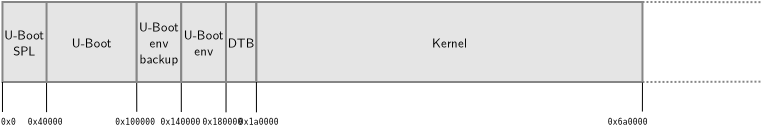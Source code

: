 <?xml version="1.0" encoding="UTF-8"?>
<dia:diagram xmlns:dia="http://www.lysator.liu.se/~alla/dia/">
  <dia:layer name="Arrière-plan" visible="true" connectable="true" active="true">
    <dia:object type="Standard - Box" version="0" id="O0">
      <dia:attribute name="obj_pos">
        <dia:point val="16.5,2.5"/>
      </dia:attribute>
      <dia:attribute name="obj_bb">
        <dia:rectangle val="16.45,2.45;19.354,6.55"/>
      </dia:attribute>
      <dia:attribute name="elem_corner">
        <dia:point val="16.5,2.5"/>
      </dia:attribute>
      <dia:attribute name="elem_width">
        <dia:real val="2.804"/>
      </dia:attribute>
      <dia:attribute name="elem_height">
        <dia:real val="4"/>
      </dia:attribute>
      <dia:attribute name="border_width">
        <dia:real val="0.1"/>
      </dia:attribute>
      <dia:attribute name="border_color">
        <dia:color val="#868686ff"/>
      </dia:attribute>
      <dia:attribute name="inner_color">
        <dia:color val="#e5e5e5ff"/>
      </dia:attribute>
      <dia:attribute name="show_background">
        <dia:boolean val="true"/>
      </dia:attribute>
    </dia:object>
    <dia:object type="Standard - Text" version="1" id="O1">
      <dia:attribute name="obj_pos">
        <dia:point val="16.783,8.5"/>
      </dia:attribute>
      <dia:attribute name="obj_bb">
        <dia:rectangle val="16.487,8.3;17.079,8.7"/>
      </dia:attribute>
      <dia:attribute name="text">
        <dia:composite type="text">
          <dia:attribute name="string">
            <dia:string>#0x0#</dia:string>
          </dia:attribute>
          <dia:attribute name="font">
            <dia:font family="Inconsolata" style="48" name="Courier"/>
          </dia:attribute>
          <dia:attribute name="height">
            <dia:real val="0.494"/>
          </dia:attribute>
          <dia:attribute name="pos">
            <dia:point val="16.783,8.63"/>
          </dia:attribute>
          <dia:attribute name="color">
            <dia:color val="#000000ff"/>
          </dia:attribute>
          <dia:attribute name="alignment">
            <dia:enum val="1"/>
          </dia:attribute>
        </dia:composite>
      </dia:attribute>
      <dia:attribute name="valign">
        <dia:enum val="2"/>
      </dia:attribute>
    </dia:object>
    <dia:object type="Standard - Text" version="1" id="O2">
      <dia:attribute name="obj_pos">
        <dia:point val="18.639,8.5"/>
      </dia:attribute>
      <dia:attribute name="obj_bb">
        <dia:rectangle val="17.948,8.3;19.33,8.7"/>
      </dia:attribute>
      <dia:attribute name="text">
        <dia:composite type="text">
          <dia:attribute name="string">
            <dia:string>#0x40000#</dia:string>
          </dia:attribute>
          <dia:attribute name="font">
            <dia:font family="Inconsolata" style="48" name="Courier"/>
          </dia:attribute>
          <dia:attribute name="height">
            <dia:real val="0.494"/>
          </dia:attribute>
          <dia:attribute name="pos">
            <dia:point val="18.639,8.63"/>
          </dia:attribute>
          <dia:attribute name="color">
            <dia:color val="#000000ff"/>
          </dia:attribute>
          <dia:attribute name="alignment">
            <dia:enum val="1"/>
          </dia:attribute>
        </dia:composite>
      </dia:attribute>
      <dia:attribute name="valign">
        <dia:enum val="2"/>
      </dia:attribute>
    </dia:object>
    <dia:object type="Standard - Text" version="1" id="O3">
      <dia:attribute name="obj_pos">
        <dia:point val="23.141,8.5"/>
      </dia:attribute>
      <dia:attribute name="obj_bb">
        <dia:rectangle val="22.351,8.3;23.931,8.7"/>
      </dia:attribute>
      <dia:attribute name="text">
        <dia:composite type="text">
          <dia:attribute name="string">
            <dia:string>#0x100000#</dia:string>
          </dia:attribute>
          <dia:attribute name="font">
            <dia:font family="Inconsolata" style="48" name="Courier"/>
          </dia:attribute>
          <dia:attribute name="height">
            <dia:real val="0.494"/>
          </dia:attribute>
          <dia:attribute name="pos">
            <dia:point val="23.141,8.63"/>
          </dia:attribute>
          <dia:attribute name="color">
            <dia:color val="#000000ff"/>
          </dia:attribute>
          <dia:attribute name="alignment">
            <dia:enum val="1"/>
          </dia:attribute>
        </dia:composite>
      </dia:attribute>
      <dia:attribute name="valign">
        <dia:enum val="2"/>
      </dia:attribute>
    </dia:object>
    <dia:object type="Standard - Line" version="0" id="O4">
      <dia:attribute name="obj_pos">
        <dia:point val="16.5,6.5"/>
      </dia:attribute>
      <dia:attribute name="obj_bb">
        <dia:rectangle val="16.475,6.475;16.525,8.025"/>
      </dia:attribute>
      <dia:attribute name="conn_endpoints">
        <dia:point val="16.5,6.5"/>
        <dia:point val="16.5,8"/>
      </dia:attribute>
      <dia:attribute name="numcp">
        <dia:int val="1"/>
      </dia:attribute>
      <dia:attribute name="line_width">
        <dia:real val="0.05"/>
      </dia:attribute>
      <dia:connections>
        <dia:connection handle="0" to="O0" connection="5"/>
      </dia:connections>
    </dia:object>
    <dia:object type="Standard - Line" version="0" id="O5">
      <dia:attribute name="obj_pos">
        <dia:point val="18.704,6.5"/>
      </dia:attribute>
      <dia:attribute name="obj_bb">
        <dia:rectangle val="18.679,6.475;18.73,8.033"/>
      </dia:attribute>
      <dia:attribute name="conn_endpoints">
        <dia:point val="18.704,6.5"/>
        <dia:point val="18.705,8.008"/>
      </dia:attribute>
      <dia:attribute name="numcp">
        <dia:int val="1"/>
      </dia:attribute>
      <dia:attribute name="line_width">
        <dia:real val="0.05"/>
      </dia:attribute>
      <dia:connections>
        <dia:connection handle="0" to="O10" connection="5"/>
      </dia:connections>
    </dia:object>
    <dia:object type="Standard - Line" version="0" id="O6">
      <dia:attribute name="obj_pos">
        <dia:point val="23.212,6.5"/>
      </dia:attribute>
      <dia:attribute name="obj_bb">
        <dia:rectangle val="23.188,6.475;23.24,8.015"/>
      </dia:attribute>
      <dia:attribute name="conn_endpoints">
        <dia:point val="23.212,6.5"/>
        <dia:point val="23.215,7.99"/>
      </dia:attribute>
      <dia:attribute name="numcp">
        <dia:int val="1"/>
      </dia:attribute>
      <dia:attribute name="line_width">
        <dia:real val="0.05"/>
      </dia:attribute>
      <dia:connections>
        <dia:connection handle="0" to="O10" connection="7"/>
      </dia:connections>
    </dia:object>
    <dia:object type="Standard - Text" version="1" id="O7">
      <dia:attribute name="obj_pos">
        <dia:point val="25.399,8.5"/>
      </dia:attribute>
      <dia:attribute name="obj_bb">
        <dia:rectangle val="24.609,8.3;26.189,8.7"/>
      </dia:attribute>
      <dia:attribute name="text">
        <dia:composite type="text">
          <dia:attribute name="string">
            <dia:string>#0x140000#</dia:string>
          </dia:attribute>
          <dia:attribute name="font">
            <dia:font family="Inconsolata" style="48" name="Courier"/>
          </dia:attribute>
          <dia:attribute name="height">
            <dia:real val="0.494"/>
          </dia:attribute>
          <dia:attribute name="pos">
            <dia:point val="25.399,8.63"/>
          </dia:attribute>
          <dia:attribute name="color">
            <dia:color val="#000000ff"/>
          </dia:attribute>
          <dia:attribute name="alignment">
            <dia:enum val="1"/>
          </dia:attribute>
        </dia:composite>
      </dia:attribute>
      <dia:attribute name="valign">
        <dia:enum val="2"/>
      </dia:attribute>
    </dia:object>
    <dia:object type="Standard - Line" version="0" id="O8">
      <dia:attribute name="obj_pos">
        <dia:point val="25.441,6.5"/>
      </dia:attribute>
      <dia:attribute name="obj_bb">
        <dia:rectangle val="25.416,6.475;25.467,8.024"/>
      </dia:attribute>
      <dia:attribute name="conn_endpoints">
        <dia:point val="25.441,6.5"/>
        <dia:point val="25.442,7.999"/>
      </dia:attribute>
      <dia:attribute name="numcp">
        <dia:int val="1"/>
      </dia:attribute>
      <dia:attribute name="line_width">
        <dia:real val="0.05"/>
      </dia:attribute>
      <dia:connections>
        <dia:connection handle="0" to="O12" connection="7"/>
      </dia:connections>
    </dia:object>
    <dia:object type="Standard - Text" version="1" id="O9">
      <dia:attribute name="obj_pos">
        <dia:point val="17.589,4.5"/>
      </dia:attribute>
      <dia:attribute name="obj_bb">
        <dia:rectangle val="16.606,3.632;18.573,5.368"/>
      </dia:attribute>
      <dia:attribute name="text">
        <dia:composite type="text">
          <dia:attribute name="string">
            <dia:string>#U-Boot
SPL#</dia:string>
          </dia:attribute>
          <dia:attribute name="font">
            <dia:font family="Latin Modern Sans" style="0" name="Courier"/>
          </dia:attribute>
          <dia:attribute name="height">
            <dia:real val="0.8"/>
          </dia:attribute>
          <dia:attribute name="pos">
            <dia:point val="17.589,4.37"/>
          </dia:attribute>
          <dia:attribute name="color">
            <dia:color val="#000000ff"/>
          </dia:attribute>
          <dia:attribute name="alignment">
            <dia:enum val="1"/>
          </dia:attribute>
        </dia:composite>
      </dia:attribute>
      <dia:attribute name="valign">
        <dia:enum val="2"/>
      </dia:attribute>
    </dia:object>
    <dia:object type="Standard - Box" version="0" id="O10">
      <dia:attribute name="obj_pos">
        <dia:point val="18.704,2.5"/>
      </dia:attribute>
      <dia:attribute name="obj_bb">
        <dia:rectangle val="18.654,2.45;23.262,6.55"/>
      </dia:attribute>
      <dia:attribute name="elem_corner">
        <dia:point val="18.704,2.5"/>
      </dia:attribute>
      <dia:attribute name="elem_width">
        <dia:real val="4.509"/>
      </dia:attribute>
      <dia:attribute name="elem_height">
        <dia:real val="4"/>
      </dia:attribute>
      <dia:attribute name="border_width">
        <dia:real val="0.1"/>
      </dia:attribute>
      <dia:attribute name="border_color">
        <dia:color val="#868686ff"/>
      </dia:attribute>
      <dia:attribute name="inner_color">
        <dia:color val="#e5e5e5ff"/>
      </dia:attribute>
      <dia:attribute name="show_background">
        <dia:boolean val="true"/>
      </dia:attribute>
    </dia:object>
    <dia:object type="Standard - Text" version="1" id="O11">
      <dia:attribute name="obj_pos">
        <dia:point val="20.958,4.5"/>
      </dia:attribute>
      <dia:attribute name="obj_bb">
        <dia:rectangle val="19.974,4.032;21.942,4.968"/>
      </dia:attribute>
      <dia:attribute name="text">
        <dia:composite type="text">
          <dia:attribute name="string">
            <dia:string>#U-Boot#</dia:string>
          </dia:attribute>
          <dia:attribute name="font">
            <dia:font family="Latin Modern Sans" style="0" name="Courier"/>
          </dia:attribute>
          <dia:attribute name="height">
            <dia:real val="0.8"/>
          </dia:attribute>
          <dia:attribute name="pos">
            <dia:point val="20.958,4.77"/>
          </dia:attribute>
          <dia:attribute name="color">
            <dia:color val="#000000ff"/>
          </dia:attribute>
          <dia:attribute name="alignment">
            <dia:enum val="1"/>
          </dia:attribute>
        </dia:composite>
      </dia:attribute>
      <dia:attribute name="valign">
        <dia:enum val="2"/>
      </dia:attribute>
      <dia:connections>
        <dia:connection handle="0" to="O10" connection="8"/>
      </dia:connections>
    </dia:object>
    <dia:object type="Standard - Box" version="0" id="O12">
      <dia:attribute name="obj_pos">
        <dia:point val="23.212,2.5"/>
      </dia:attribute>
      <dia:attribute name="obj_bb">
        <dia:rectangle val="23.163,2.45;25.491,6.55"/>
      </dia:attribute>
      <dia:attribute name="elem_corner">
        <dia:point val="23.212,2.5"/>
      </dia:attribute>
      <dia:attribute name="elem_width">
        <dia:real val="2.229"/>
      </dia:attribute>
      <dia:attribute name="elem_height">
        <dia:real val="4"/>
      </dia:attribute>
      <dia:attribute name="border_width">
        <dia:real val="0.1"/>
      </dia:attribute>
      <dia:attribute name="border_color">
        <dia:color val="#868686ff"/>
      </dia:attribute>
      <dia:attribute name="inner_color">
        <dia:color val="#e5e5e5ff"/>
      </dia:attribute>
      <dia:attribute name="show_background">
        <dia:boolean val="true"/>
      </dia:attribute>
    </dia:object>
    <dia:object type="Standard - Text" version="1" id="O13">
      <dia:attribute name="obj_pos">
        <dia:point val="24.327,4.5"/>
      </dia:attribute>
      <dia:attribute name="obj_bb">
        <dia:rectangle val="23.343,3.232;25.311,5.768"/>
      </dia:attribute>
      <dia:attribute name="text">
        <dia:composite type="text">
          <dia:attribute name="string">
            <dia:string>#U-Boot
env
backup#</dia:string>
          </dia:attribute>
          <dia:attribute name="font">
            <dia:font family="Latin Modern Sans" style="0" name="Courier"/>
          </dia:attribute>
          <dia:attribute name="height">
            <dia:real val="0.8"/>
          </dia:attribute>
          <dia:attribute name="pos">
            <dia:point val="24.327,3.97"/>
          </dia:attribute>
          <dia:attribute name="color">
            <dia:color val="#000000ff"/>
          </dia:attribute>
          <dia:attribute name="alignment">
            <dia:enum val="1"/>
          </dia:attribute>
        </dia:composite>
      </dia:attribute>
      <dia:attribute name="valign">
        <dia:enum val="2"/>
      </dia:attribute>
      <dia:connections>
        <dia:connection handle="0" to="O12" connection="8"/>
      </dia:connections>
    </dia:object>
    <dia:object type="Standard - Box" version="0" id="O14">
      <dia:attribute name="obj_pos">
        <dia:point val="25.438,2.5"/>
      </dia:attribute>
      <dia:attribute name="obj_bb">
        <dia:rectangle val="25.387,2.45;27.729,6.55"/>
      </dia:attribute>
      <dia:attribute name="elem_corner">
        <dia:point val="25.438,2.5"/>
      </dia:attribute>
      <dia:attribute name="elem_width">
        <dia:real val="2.241"/>
      </dia:attribute>
      <dia:attribute name="elem_height">
        <dia:real val="4"/>
      </dia:attribute>
      <dia:attribute name="border_width">
        <dia:real val="0.1"/>
      </dia:attribute>
      <dia:attribute name="border_color">
        <dia:color val="#868686ff"/>
      </dia:attribute>
      <dia:attribute name="inner_color">
        <dia:color val="#e5e5e5ff"/>
      </dia:attribute>
      <dia:attribute name="show_background">
        <dia:boolean val="true"/>
      </dia:attribute>
    </dia:object>
    <dia:object type="Standard - Text" version="1" id="O15">
      <dia:attribute name="obj_pos">
        <dia:point val="26.558,4.5"/>
      </dia:attribute>
      <dia:attribute name="obj_bb">
        <dia:rectangle val="25.574,3.632;27.542,5.368"/>
      </dia:attribute>
      <dia:attribute name="text">
        <dia:composite type="text">
          <dia:attribute name="string">
            <dia:string>#U-Boot
env#</dia:string>
          </dia:attribute>
          <dia:attribute name="font">
            <dia:font family="Latin Modern Sans" style="0" name="Courier"/>
          </dia:attribute>
          <dia:attribute name="height">
            <dia:real val="0.8"/>
          </dia:attribute>
          <dia:attribute name="pos">
            <dia:point val="26.558,4.37"/>
          </dia:attribute>
          <dia:attribute name="color">
            <dia:color val="#000000ff"/>
          </dia:attribute>
          <dia:attribute name="alignment">
            <dia:enum val="1"/>
          </dia:attribute>
        </dia:composite>
      </dia:attribute>
      <dia:attribute name="valign">
        <dia:enum val="2"/>
      </dia:attribute>
      <dia:connections>
        <dia:connection handle="0" to="O14" connection="8"/>
      </dia:connections>
    </dia:object>
    <dia:object type="Standard - Line" version="0" id="O16">
      <dia:attribute name="obj_pos">
        <dia:point val="27.679,6.5"/>
      </dia:attribute>
      <dia:attribute name="obj_bb">
        <dia:rectangle val="27.654,6.475;27.704,8.042"/>
      </dia:attribute>
      <dia:attribute name="conn_endpoints">
        <dia:point val="27.679,6.5"/>
        <dia:point val="27.678,8.017"/>
      </dia:attribute>
      <dia:attribute name="numcp">
        <dia:int val="1"/>
      </dia:attribute>
      <dia:attribute name="line_width">
        <dia:real val="0.05"/>
      </dia:attribute>
      <dia:connections>
        <dia:connection handle="0" to="O14" connection="7"/>
      </dia:connections>
    </dia:object>
    <dia:object type="Standard - Text" version="1" id="O17">
      <dia:attribute name="obj_pos">
        <dia:point val="27.497,8.5"/>
      </dia:attribute>
      <dia:attribute name="obj_bb">
        <dia:rectangle val="26.707,8.3;28.287,8.7"/>
      </dia:attribute>
      <dia:attribute name="text">
        <dia:composite type="text">
          <dia:attribute name="string">
            <dia:string>#0x180000#</dia:string>
          </dia:attribute>
          <dia:attribute name="font">
            <dia:font family="Inconsolata" style="48" name="Courier"/>
          </dia:attribute>
          <dia:attribute name="height">
            <dia:real val="0.494"/>
          </dia:attribute>
          <dia:attribute name="pos">
            <dia:point val="27.497,8.63"/>
          </dia:attribute>
          <dia:attribute name="color">
            <dia:color val="#000000ff"/>
          </dia:attribute>
          <dia:attribute name="alignment">
            <dia:enum val="1"/>
          </dia:attribute>
        </dia:composite>
      </dia:attribute>
      <dia:attribute name="valign">
        <dia:enum val="2"/>
      </dia:attribute>
    </dia:object>
    <dia:object type="Standard - Box" version="0" id="O18">
      <dia:attribute name="obj_pos">
        <dia:point val="27.675,2.5"/>
      </dia:attribute>
      <dia:attribute name="obj_bb">
        <dia:rectangle val="27.625,2.45;29.247,6.55"/>
      </dia:attribute>
      <dia:attribute name="elem_corner">
        <dia:point val="27.675,2.5"/>
      </dia:attribute>
      <dia:attribute name="elem_width">
        <dia:real val="1.522"/>
      </dia:attribute>
      <dia:attribute name="elem_height">
        <dia:real val="4"/>
      </dia:attribute>
      <dia:attribute name="border_width">
        <dia:real val="0.1"/>
      </dia:attribute>
      <dia:attribute name="border_color">
        <dia:color val="#868686ff"/>
      </dia:attribute>
      <dia:attribute name="inner_color">
        <dia:color val="#e5e5e5ff"/>
      </dia:attribute>
      <dia:attribute name="show_background">
        <dia:boolean val="true"/>
      </dia:attribute>
    </dia:object>
    <dia:object type="Standard - Text" version="1" id="O19">
      <dia:attribute name="obj_pos">
        <dia:point val="28.436,4.5"/>
      </dia:attribute>
      <dia:attribute name="obj_bb">
        <dia:rectangle val="27.774,4.032;29.099,4.968"/>
      </dia:attribute>
      <dia:attribute name="text">
        <dia:composite type="text">
          <dia:attribute name="string">
            <dia:string>#DTB#</dia:string>
          </dia:attribute>
          <dia:attribute name="font">
            <dia:font family="Latin Modern Sans" style="0" name="Courier"/>
          </dia:attribute>
          <dia:attribute name="height">
            <dia:real val="0.8"/>
          </dia:attribute>
          <dia:attribute name="pos">
            <dia:point val="28.436,4.77"/>
          </dia:attribute>
          <dia:attribute name="color">
            <dia:color val="#000000ff"/>
          </dia:attribute>
          <dia:attribute name="alignment">
            <dia:enum val="1"/>
          </dia:attribute>
        </dia:composite>
      </dia:attribute>
      <dia:attribute name="valign">
        <dia:enum val="2"/>
      </dia:attribute>
      <dia:connections>
        <dia:connection handle="0" to="O18" connection="8"/>
      </dia:connections>
    </dia:object>
    <dia:object type="Standard - Box" version="0" id="O20">
      <dia:attribute name="obj_pos">
        <dia:point val="29.197,2.5"/>
      </dia:attribute>
      <dia:attribute name="obj_bb">
        <dia:rectangle val="29.147,2.45;48.55,6.55"/>
      </dia:attribute>
      <dia:attribute name="elem_corner">
        <dia:point val="29.197,2.5"/>
      </dia:attribute>
      <dia:attribute name="elem_width">
        <dia:real val="19.303"/>
      </dia:attribute>
      <dia:attribute name="elem_height">
        <dia:real val="4"/>
      </dia:attribute>
      <dia:attribute name="border_width">
        <dia:real val="0.1"/>
      </dia:attribute>
      <dia:attribute name="border_color">
        <dia:color val="#868686ff"/>
      </dia:attribute>
      <dia:attribute name="inner_color">
        <dia:color val="#e5e5e5ff"/>
      </dia:attribute>
      <dia:attribute name="show_background">
        <dia:boolean val="true"/>
      </dia:attribute>
    </dia:object>
    <dia:object type="Standard - Text" version="1" id="O21">
      <dia:attribute name="obj_pos">
        <dia:point val="38.849,4.5"/>
      </dia:attribute>
      <dia:attribute name="obj_bb">
        <dia:rectangle val="37.99,4.032;39.707,4.968"/>
      </dia:attribute>
      <dia:attribute name="text">
        <dia:composite type="text">
          <dia:attribute name="string">
            <dia:string>#Kernel#</dia:string>
          </dia:attribute>
          <dia:attribute name="font">
            <dia:font family="Latin Modern Sans" style="0" name="Courier"/>
          </dia:attribute>
          <dia:attribute name="height">
            <dia:real val="0.8"/>
          </dia:attribute>
          <dia:attribute name="pos">
            <dia:point val="38.849,4.77"/>
          </dia:attribute>
          <dia:attribute name="color">
            <dia:color val="#000000ff"/>
          </dia:attribute>
          <dia:attribute name="alignment">
            <dia:enum val="1"/>
          </dia:attribute>
        </dia:composite>
      </dia:attribute>
      <dia:attribute name="valign">
        <dia:enum val="2"/>
      </dia:attribute>
      <dia:connections>
        <dia:connection handle="0" to="O20" connection="8"/>
      </dia:connections>
    </dia:object>
    <dia:object type="Standard - Line" version="0" id="O22">
      <dia:attribute name="obj_pos">
        <dia:point val="29.197,6.5"/>
      </dia:attribute>
      <dia:attribute name="obj_bb">
        <dia:rectangle val="29.172,6.475;29.224,8.042"/>
      </dia:attribute>
      <dia:attribute name="conn_endpoints">
        <dia:point val="29.197,6.5"/>
        <dia:point val="29.199,8.017"/>
      </dia:attribute>
      <dia:attribute name="numcp">
        <dia:int val="1"/>
      </dia:attribute>
      <dia:attribute name="line_width">
        <dia:real val="0.05"/>
      </dia:attribute>
      <dia:connections>
        <dia:connection handle="0" to="O18" connection="7"/>
      </dia:connections>
    </dia:object>
    <dia:object type="Standard - Text" version="1" id="O23">
      <dia:attribute name="obj_pos">
        <dia:point val="29.313,8.5"/>
      </dia:attribute>
      <dia:attribute name="obj_bb">
        <dia:rectangle val="28.523,8.3;30.103,8.7"/>
      </dia:attribute>
      <dia:attribute name="text">
        <dia:composite type="text">
          <dia:attribute name="string">
            <dia:string>#0x1a0000#</dia:string>
          </dia:attribute>
          <dia:attribute name="font">
            <dia:font family="Inconsolata" style="48" name="Courier"/>
          </dia:attribute>
          <dia:attribute name="height">
            <dia:real val="0.494"/>
          </dia:attribute>
          <dia:attribute name="pos">
            <dia:point val="29.313,8.63"/>
          </dia:attribute>
          <dia:attribute name="color">
            <dia:color val="#000000ff"/>
          </dia:attribute>
          <dia:attribute name="alignment">
            <dia:enum val="1"/>
          </dia:attribute>
        </dia:composite>
      </dia:attribute>
      <dia:attribute name="valign">
        <dia:enum val="2"/>
      </dia:attribute>
    </dia:object>
    <dia:object type="Standard - Text" version="1" id="O24">
      <dia:attribute name="obj_pos">
        <dia:point val="47.768,8.5"/>
      </dia:attribute>
      <dia:attribute name="obj_bb">
        <dia:rectangle val="46.978,8.3;48.558,8.7"/>
      </dia:attribute>
      <dia:attribute name="text">
        <dia:composite type="text">
          <dia:attribute name="string">
            <dia:string>#0x6a0000#</dia:string>
          </dia:attribute>
          <dia:attribute name="font">
            <dia:font family="Inconsolata" style="48" name="Courier"/>
          </dia:attribute>
          <dia:attribute name="height">
            <dia:real val="0.494"/>
          </dia:attribute>
          <dia:attribute name="pos">
            <dia:point val="47.768,8.63"/>
          </dia:attribute>
          <dia:attribute name="color">
            <dia:color val="#000000ff"/>
          </dia:attribute>
          <dia:attribute name="alignment">
            <dia:enum val="1"/>
          </dia:attribute>
        </dia:composite>
      </dia:attribute>
      <dia:attribute name="valign">
        <dia:enum val="2"/>
      </dia:attribute>
    </dia:object>
    <dia:object type="Standard - Line" version="0" id="O25">
      <dia:attribute name="obj_pos">
        <dia:point val="48.5,6.5"/>
      </dia:attribute>
      <dia:attribute name="obj_bb">
        <dia:rectangle val="48.471,6.475;48.525,8.001"/>
      </dia:attribute>
      <dia:attribute name="conn_endpoints">
        <dia:point val="48.5,6.5"/>
        <dia:point val="48.496,7.976"/>
      </dia:attribute>
      <dia:attribute name="numcp">
        <dia:int val="1"/>
      </dia:attribute>
      <dia:attribute name="line_width">
        <dia:real val="0.05"/>
      </dia:attribute>
      <dia:connections>
        <dia:connection handle="0" to="O20" connection="7"/>
      </dia:connections>
    </dia:object>
    <dia:object type="Standard - Line" version="0" id="O26">
      <dia:attribute name="obj_pos">
        <dia:point val="48.5,2.5"/>
      </dia:attribute>
      <dia:attribute name="obj_bb">
        <dia:rectangle val="48.45,2.45;54.527,2.558"/>
      </dia:attribute>
      <dia:attribute name="conn_endpoints">
        <dia:point val="48.5,2.5"/>
        <dia:point val="54.477,2.508"/>
      </dia:attribute>
      <dia:attribute name="numcp">
        <dia:int val="1"/>
      </dia:attribute>
      <dia:attribute name="line_color">
        <dia:color val="#868686ff"/>
      </dia:attribute>
      <dia:attribute name="line_style">
        <dia:enum val="4"/>
      </dia:attribute>
      <dia:connections>
        <dia:connection handle="0" to="O20" connection="2"/>
      </dia:connections>
    </dia:object>
    <dia:object type="Standard - Line" version="0" id="O27">
      <dia:attribute name="obj_pos">
        <dia:point val="48.5,6.5"/>
      </dia:attribute>
      <dia:attribute name="obj_bb">
        <dia:rectangle val="48.45,6.433;54.535,6.55"/>
      </dia:attribute>
      <dia:attribute name="conn_endpoints">
        <dia:point val="48.5,6.5"/>
        <dia:point val="54.485,6.483"/>
      </dia:attribute>
      <dia:attribute name="numcp">
        <dia:int val="1"/>
      </dia:attribute>
      <dia:attribute name="line_color">
        <dia:color val="#868686ff"/>
      </dia:attribute>
      <dia:attribute name="line_style">
        <dia:enum val="4"/>
      </dia:attribute>
      <dia:connections>
        <dia:connection handle="0" to="O20" connection="7"/>
      </dia:connections>
    </dia:object>
  </dia:layer>
</dia:diagram>
